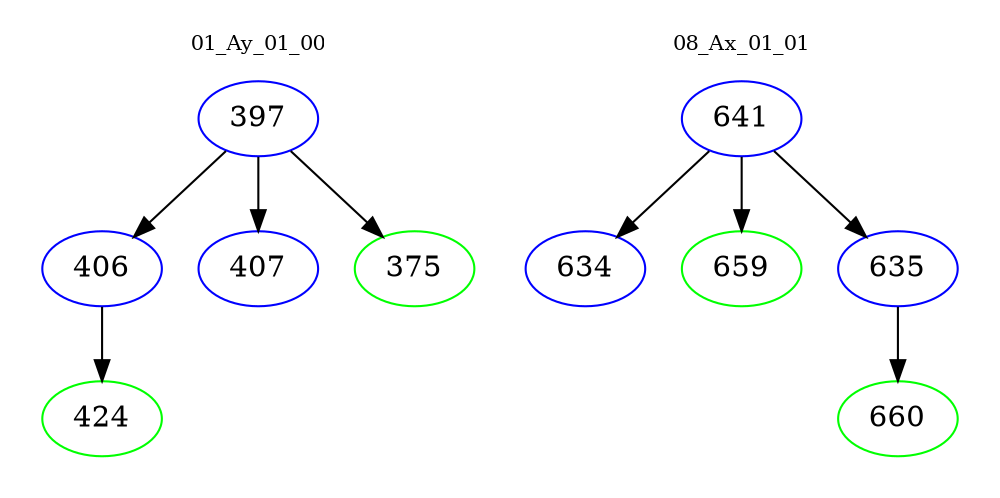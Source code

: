digraph{
subgraph cluster_0 {
color = white
label = "01_Ay_01_00";
fontsize=10;
T0_397 [label="397", color="blue"]
T0_397 -> T0_406 [color="black"]
T0_406 [label="406", color="blue"]
T0_406 -> T0_424 [color="black"]
T0_424 [label="424", color="green"]
T0_397 -> T0_407 [color="black"]
T0_407 [label="407", color="blue"]
T0_397 -> T0_375 [color="black"]
T0_375 [label="375", color="green"]
}
subgraph cluster_1 {
color = white
label = "08_Ax_01_01";
fontsize=10;
T1_641 [label="641", color="blue"]
T1_641 -> T1_634 [color="black"]
T1_634 [label="634", color="blue"]
T1_641 -> T1_659 [color="black"]
T1_659 [label="659", color="green"]
T1_641 -> T1_635 [color="black"]
T1_635 [label="635", color="blue"]
T1_635 -> T1_660 [color="black"]
T1_660 [label="660", color="green"]
}
}
